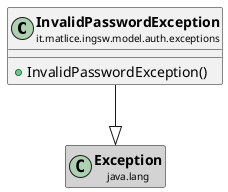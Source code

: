 @startuml

skinparam svgLinkTarget _parent
skinparam linetype ortho
set namespaceSeparator none
class "<b><size:14>InvalidPasswordException</b>\n<size:10>it.matlice.ingsw.model.auth.exceptions" as it.matlice.ingsw.model.auth.exceptions.InvalidPasswordException  [[../../../../../../it/matlice/ingsw/model/auth/exceptions/InvalidPasswordException.html{it.matlice.ingsw.model.auth.exceptions.InvalidPasswordException}]] {
+InvalidPasswordException()
}


class "<b><size:14>Exception</b>\n<size:10>java.lang" as java.lang.Exception  #lightgrey {
}

hide java.lang.Exception fields
hide java.lang.Exception methods

it.matlice.ingsw.model.auth.exceptions.InvalidPasswordException --|> java.lang.Exception


@enduml
